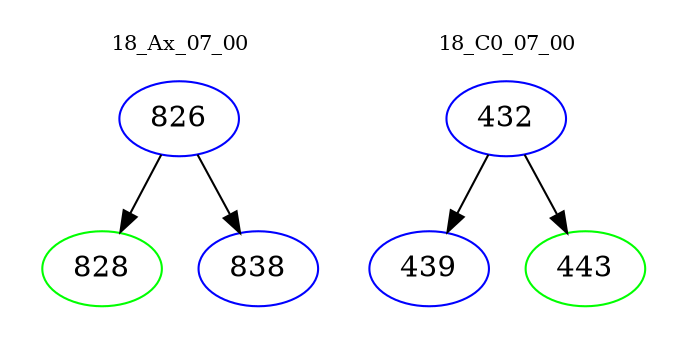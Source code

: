 digraph{
subgraph cluster_0 {
color = white
label = "18_Ax_07_00";
fontsize=10;
T0_826 [label="826", color="blue"]
T0_826 -> T0_828 [color="black"]
T0_828 [label="828", color="green"]
T0_826 -> T0_838 [color="black"]
T0_838 [label="838", color="blue"]
}
subgraph cluster_1 {
color = white
label = "18_C0_07_00";
fontsize=10;
T1_432 [label="432", color="blue"]
T1_432 -> T1_439 [color="black"]
T1_439 [label="439", color="blue"]
T1_432 -> T1_443 [color="black"]
T1_443 [label="443", color="green"]
}
}
